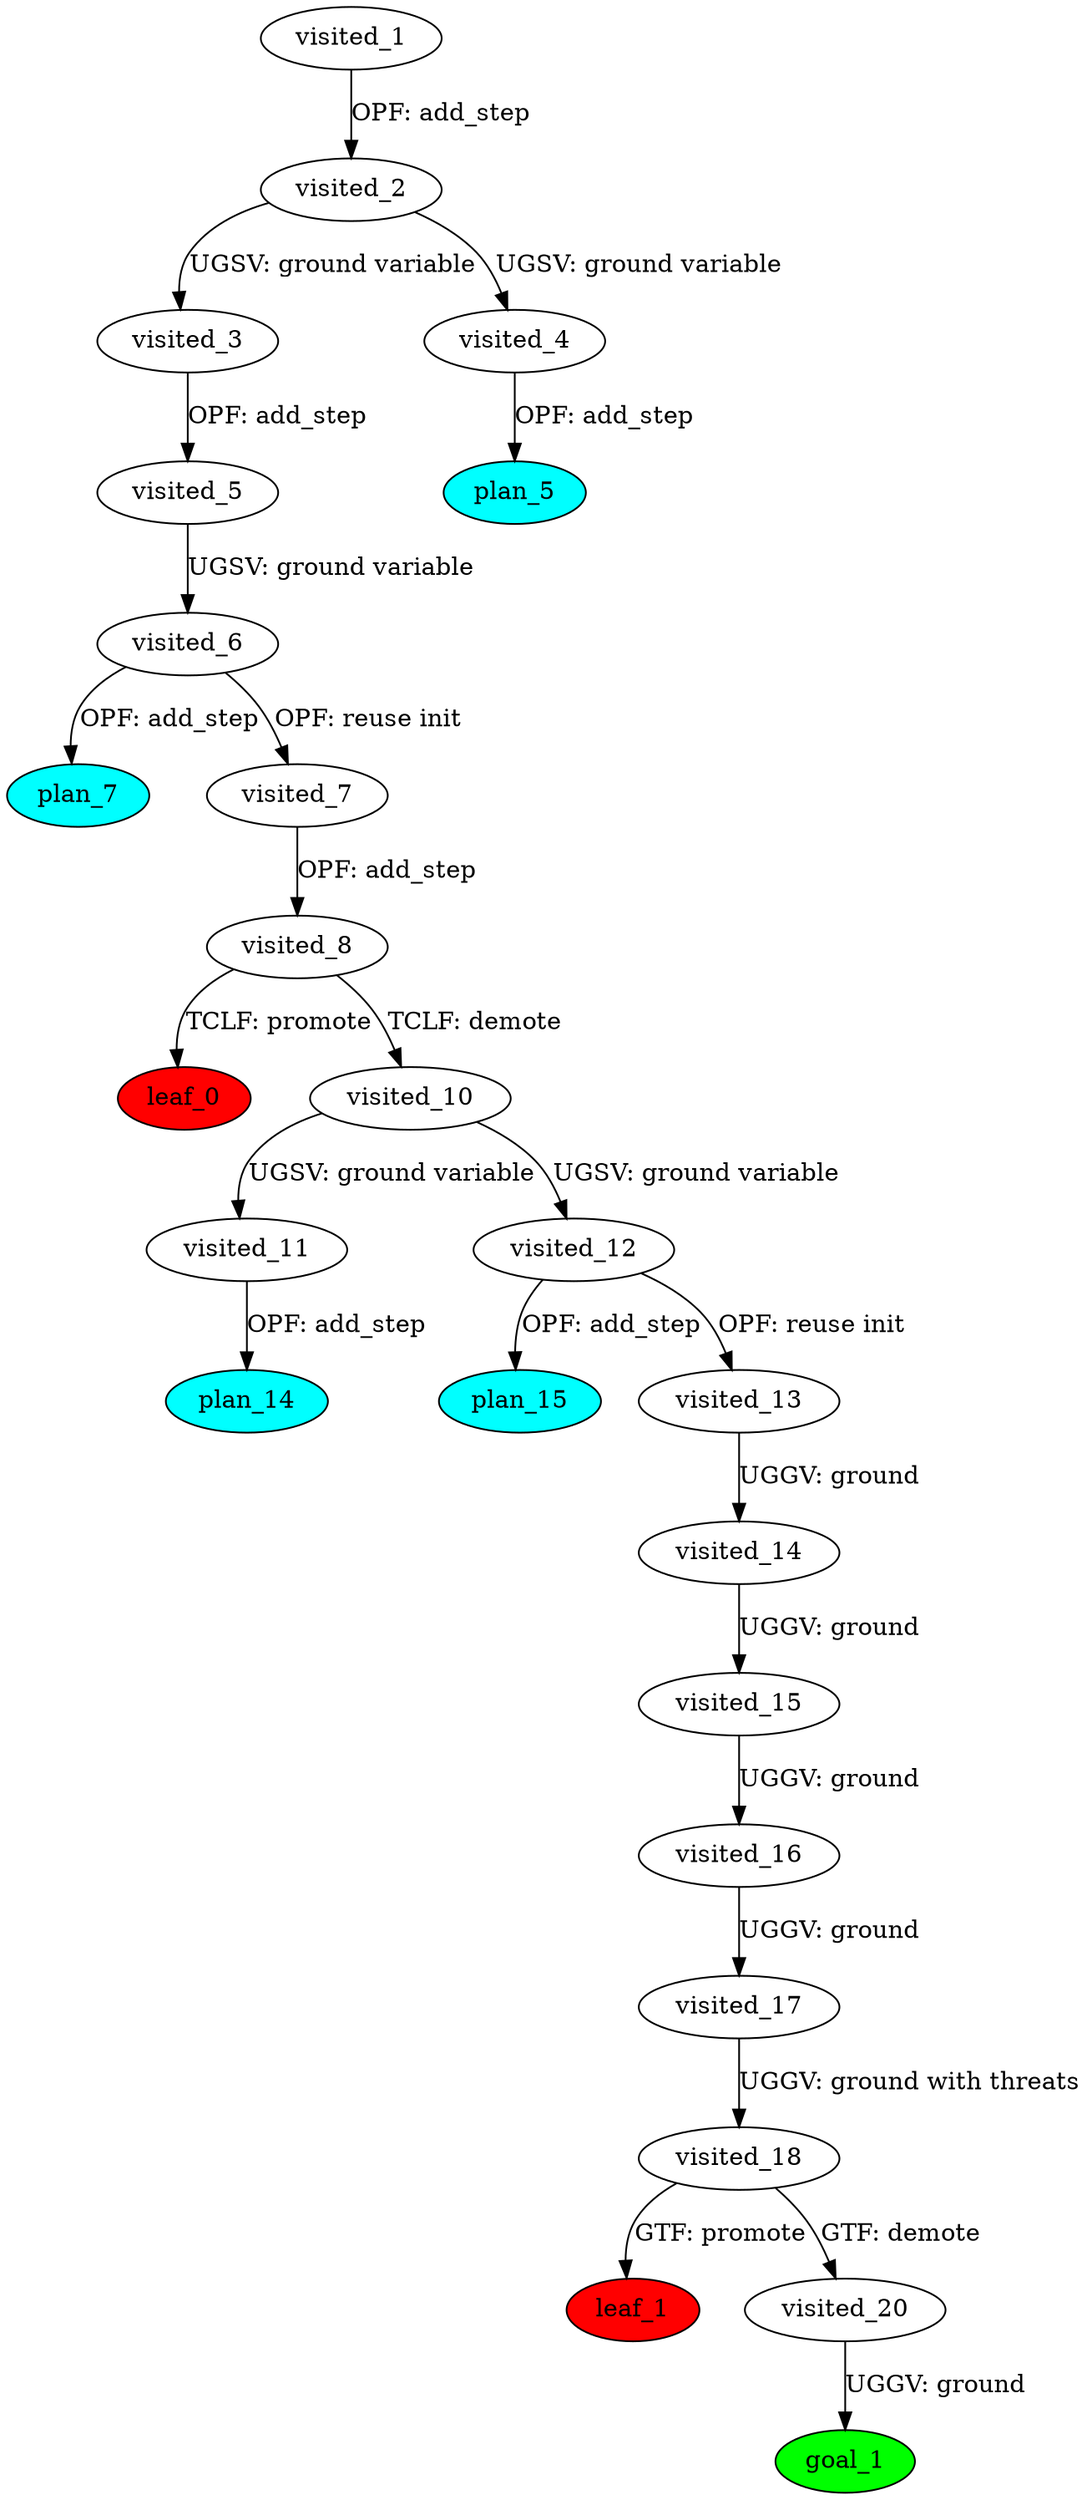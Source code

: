 digraph {
	"8a87ba3e-9ef8-cf0f-cfb4-fa80eda8baed" [label=plan_0 fillcolor=cyan style=filled]
	"8a87ba3e-9ef8-cf0f-cfb4-fa80eda8baed" [label=visited_1 fillcolor=white style=filled]
	"45f46772-9980-da4d-ddfc-e905b56c8e75" [label=plan_1 fillcolor=cyan style=filled]
	"8a87ba3e-9ef8-cf0f-cfb4-fa80eda8baed" -> "45f46772-9980-da4d-ddfc-e905b56c8e75" [label="OPF: add_step"]
	"45f46772-9980-da4d-ddfc-e905b56c8e75" [label=visited_2 fillcolor=white style=filled]
	"718e5595-63d3-f079-357f-6bb7d4f1eac5" [label=plan_2 fillcolor=cyan style=filled]
	"45f46772-9980-da4d-ddfc-e905b56c8e75" -> "718e5595-63d3-f079-357f-6bb7d4f1eac5" [label="UGSV: ground variable"]
	"4fd78fe5-7813-6d65-040f-fef46f3e91c9" [label=plan_3 fillcolor=cyan style=filled]
	"45f46772-9980-da4d-ddfc-e905b56c8e75" -> "4fd78fe5-7813-6d65-040f-fef46f3e91c9" [label="UGSV: ground variable"]
	"718e5595-63d3-f079-357f-6bb7d4f1eac5" [label=visited_3 fillcolor=white style=filled]
	"0a551c67-1986-4475-a030-25d8b84ac398" [label=plan_4 fillcolor=cyan style=filled]
	"718e5595-63d3-f079-357f-6bb7d4f1eac5" -> "0a551c67-1986-4475-a030-25d8b84ac398" [label="OPF: add_step"]
	"4fd78fe5-7813-6d65-040f-fef46f3e91c9" [label=visited_4 fillcolor=white style=filled]
	"b778d15c-6cef-daea-6210-ab22f6bd93ed" [label=plan_5 fillcolor=cyan style=filled]
	"4fd78fe5-7813-6d65-040f-fef46f3e91c9" -> "b778d15c-6cef-daea-6210-ab22f6bd93ed" [label="OPF: add_step"]
	"0a551c67-1986-4475-a030-25d8b84ac398" [label=visited_5 fillcolor=white style=filled]
	"e05ef84f-05f9-91d7-86c1-f3a51a918771" [label=plan_6 fillcolor=cyan style=filled]
	"0a551c67-1986-4475-a030-25d8b84ac398" -> "e05ef84f-05f9-91d7-86c1-f3a51a918771" [label="UGSV: ground variable"]
	"e05ef84f-05f9-91d7-86c1-f3a51a918771" [label=visited_6 fillcolor=white style=filled]
	"0f962dde-4b1b-e774-9519-fd53586126fe" [label=plan_7 fillcolor=cyan style=filled]
	"e05ef84f-05f9-91d7-86c1-f3a51a918771" -> "0f962dde-4b1b-e774-9519-fd53586126fe" [label="OPF: add_step"]
	"c6003c28-5cce-35b5-ed31-7a02ae8ab2c4" [label=plan_8 fillcolor=cyan style=filled]
	"e05ef84f-05f9-91d7-86c1-f3a51a918771" -> "c6003c28-5cce-35b5-ed31-7a02ae8ab2c4" [label="OPF: reuse init"]
	"c6003c28-5cce-35b5-ed31-7a02ae8ab2c4" [label=visited_7 fillcolor=white style=filled]
	"e563a07d-7570-7825-529f-5692c6295554" [label=plan_9 fillcolor=cyan style=filled]
	"c6003c28-5cce-35b5-ed31-7a02ae8ab2c4" -> "e563a07d-7570-7825-529f-5692c6295554" [label="OPF: add_step"]
	"e563a07d-7570-7825-529f-5692c6295554" [label=visited_8 fillcolor=white style=filled]
	"c5da0a55-531a-5956-ce30-f80d7de4e475" [label=plan_10 fillcolor=cyan style=filled]
	"e563a07d-7570-7825-529f-5692c6295554" -> "c5da0a55-531a-5956-ce30-f80d7de4e475" [label="TCLF: promote"]
	"da174b37-2865-7abe-da23-3c032b7e65f2" [label=plan_11 fillcolor=cyan style=filled]
	"e563a07d-7570-7825-529f-5692c6295554" -> "da174b37-2865-7abe-da23-3c032b7e65f2" [label="TCLF: demote"]
	"c5da0a55-531a-5956-ce30-f80d7de4e475" [label=visited_9 fillcolor=white style=filled]
	"c5da0a55-531a-5956-ce30-f80d7de4e475" [label=leaf_0 fillcolor=red style=filled]
	"da174b37-2865-7abe-da23-3c032b7e65f2" [label=visited_10 fillcolor=white style=filled]
	"a270f66c-c063-33cd-96c7-f3187af497d1" [label=plan_12 fillcolor=cyan style=filled]
	"da174b37-2865-7abe-da23-3c032b7e65f2" -> "a270f66c-c063-33cd-96c7-f3187af497d1" [label="UGSV: ground variable"]
	"46148c45-9f04-b4eb-2cd7-0388e8643256" [label=plan_13 fillcolor=cyan style=filled]
	"da174b37-2865-7abe-da23-3c032b7e65f2" -> "46148c45-9f04-b4eb-2cd7-0388e8643256" [label="UGSV: ground variable"]
	"a270f66c-c063-33cd-96c7-f3187af497d1" [label=visited_11 fillcolor=white style=filled]
	"d8f61bf2-c2c2-d3bc-af86-ebc5900711eb" [label=plan_14 fillcolor=cyan style=filled]
	"a270f66c-c063-33cd-96c7-f3187af497d1" -> "d8f61bf2-c2c2-d3bc-af86-ebc5900711eb" [label="OPF: add_step"]
	"46148c45-9f04-b4eb-2cd7-0388e8643256" [label=visited_12 fillcolor=white style=filled]
	"f0fbf9d5-1507-a93e-b6e9-62b392027568" [label=plan_15 fillcolor=cyan style=filled]
	"46148c45-9f04-b4eb-2cd7-0388e8643256" -> "f0fbf9d5-1507-a93e-b6e9-62b392027568" [label="OPF: add_step"]
	"b9179626-217e-cb9e-4ff2-6dc71200b1ef" [label=plan_16 fillcolor=cyan style=filled]
	"46148c45-9f04-b4eb-2cd7-0388e8643256" -> "b9179626-217e-cb9e-4ff2-6dc71200b1ef" [label="OPF: reuse init"]
	"b9179626-217e-cb9e-4ff2-6dc71200b1ef" [label=visited_13 fillcolor=white style=filled]
	"05926d6a-2ae6-74ae-bf72-407f6f33ee6b" [label=plan_17 fillcolor=cyan style=filled]
	"b9179626-217e-cb9e-4ff2-6dc71200b1ef" -> "05926d6a-2ae6-74ae-bf72-407f6f33ee6b" [label="UGGV: ground"]
	"05926d6a-2ae6-74ae-bf72-407f6f33ee6b" [label=visited_14 fillcolor=white style=filled]
	"5aaab1f7-82d8-e4dd-0f3e-b86945681792" [label=plan_18 fillcolor=cyan style=filled]
	"05926d6a-2ae6-74ae-bf72-407f6f33ee6b" -> "5aaab1f7-82d8-e4dd-0f3e-b86945681792" [label="UGGV: ground"]
	"5aaab1f7-82d8-e4dd-0f3e-b86945681792" [label=visited_15 fillcolor=white style=filled]
	"ca64fd81-65da-f73e-05bd-72f724075c74" [label=plan_19 fillcolor=cyan style=filled]
	"5aaab1f7-82d8-e4dd-0f3e-b86945681792" -> "ca64fd81-65da-f73e-05bd-72f724075c74" [label="UGGV: ground"]
	"ca64fd81-65da-f73e-05bd-72f724075c74" [label=visited_16 fillcolor=white style=filled]
	"e298cb77-4372-3353-3459-a9383efe4d6b" [label=plan_20 fillcolor=cyan style=filled]
	"ca64fd81-65da-f73e-05bd-72f724075c74" -> "e298cb77-4372-3353-3459-a9383efe4d6b" [label="UGGV: ground"]
	"e298cb77-4372-3353-3459-a9383efe4d6b" [label=visited_17 fillcolor=white style=filled]
	"7efb93f5-868c-3779-7f88-ba84994c284b" [label=plan_21 fillcolor=cyan style=filled]
	"e298cb77-4372-3353-3459-a9383efe4d6b" -> "7efb93f5-868c-3779-7f88-ba84994c284b" [label="UGGV: ground with threats"]
	"7efb93f5-868c-3779-7f88-ba84994c284b" [label=visited_18 fillcolor=white style=filled]
	"85729173-24d8-23b3-72e6-19ec3058d484" [label=plan_22 fillcolor=cyan style=filled]
	"7efb93f5-868c-3779-7f88-ba84994c284b" -> "85729173-24d8-23b3-72e6-19ec3058d484" [label="GTF: promote"]
	"e6e526ab-61e4-cd01-a694-bbcf2df78554" [label=plan_23 fillcolor=cyan style=filled]
	"7efb93f5-868c-3779-7f88-ba84994c284b" -> "e6e526ab-61e4-cd01-a694-bbcf2df78554" [label="GTF: demote"]
	"85729173-24d8-23b3-72e6-19ec3058d484" [label=visited_19 fillcolor=white style=filled]
	"85729173-24d8-23b3-72e6-19ec3058d484" [label=leaf_1 fillcolor=red style=filled]
	"e6e526ab-61e4-cd01-a694-bbcf2df78554" [label=visited_20 fillcolor=white style=filled]
	"e4a24c83-9a6d-6ea0-ff21-2de6596d9500" [label=plan_24 fillcolor=cyan style=filled]
	"e6e526ab-61e4-cd01-a694-bbcf2df78554" -> "e4a24c83-9a6d-6ea0-ff21-2de6596d9500" [label="UGGV: ground"]
	"e4a24c83-9a6d-6ea0-ff21-2de6596d9500" [label=visited_21 fillcolor=white style=filled]
	"e4a24c83-9a6d-6ea0-ff21-2de6596d9500" [label=goal_1 fillcolor=green style=filled]
}
